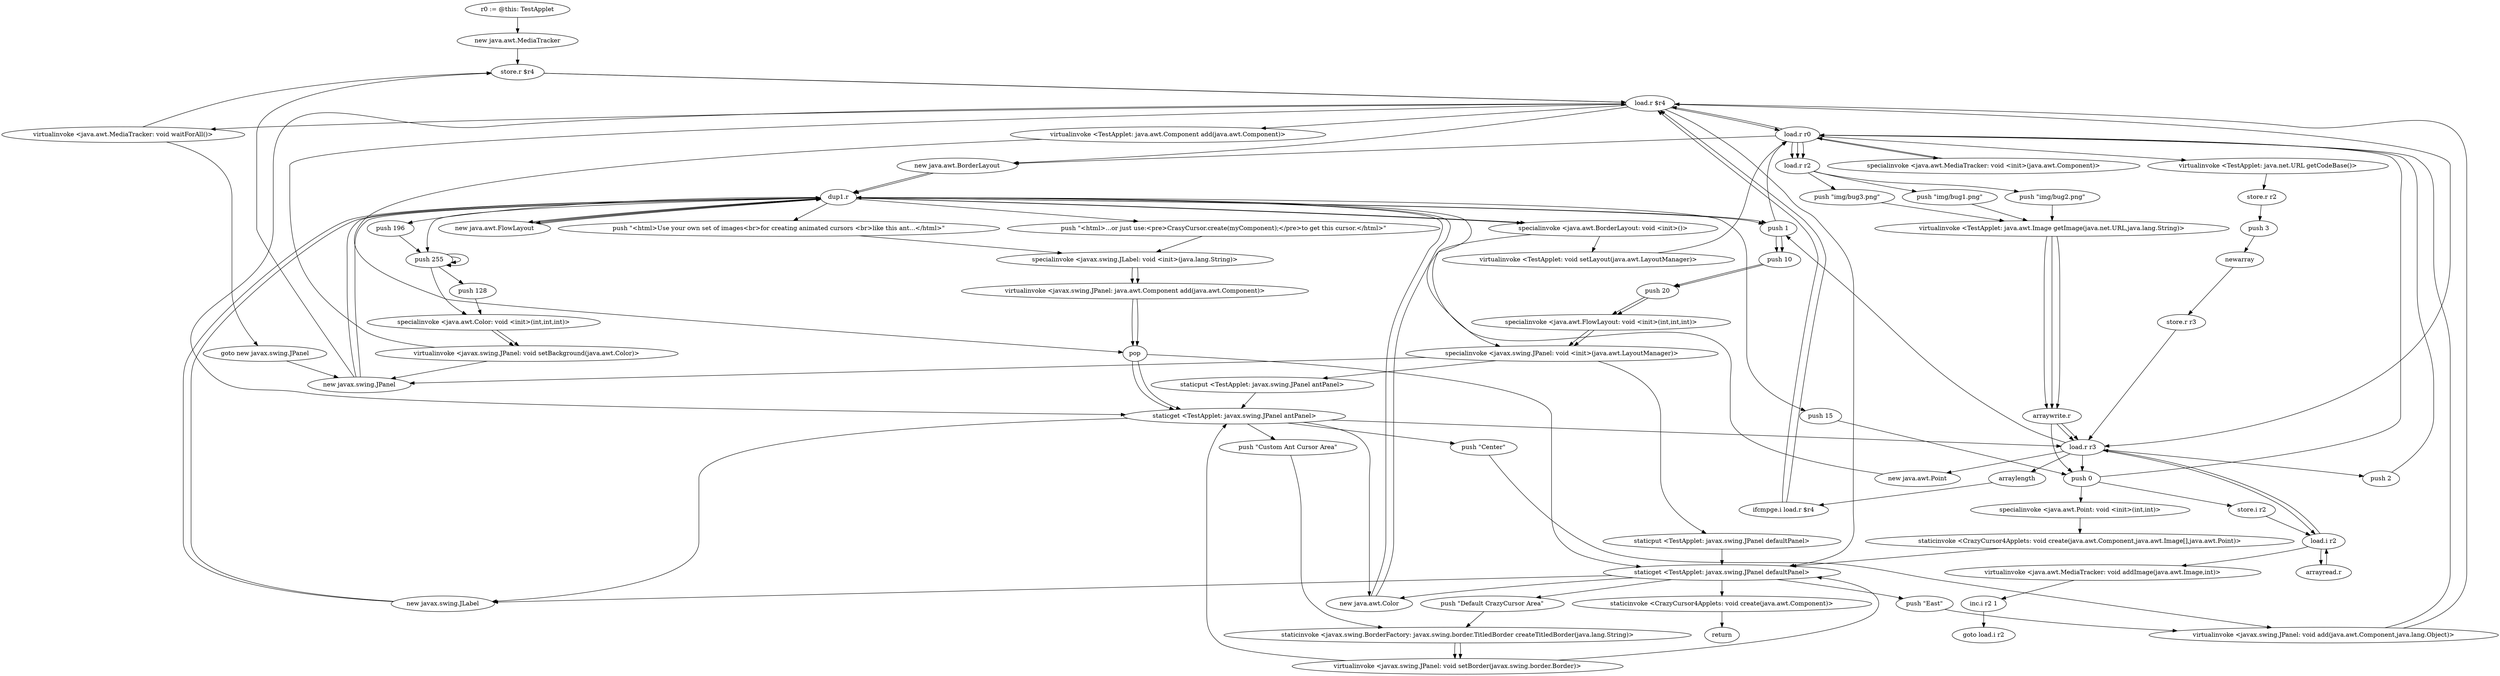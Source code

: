 digraph "" {
    "r0 := @this: TestApplet"
    "new java.awt.MediaTracker"
    "r0 := @this: TestApplet"->"new java.awt.MediaTracker";
    "store.r $r4"
    "new java.awt.MediaTracker"->"store.r $r4";
    "load.r $r4"
    "store.r $r4"->"load.r $r4";
    "load.r r0"
    "load.r $r4"->"load.r r0";
    "specialinvoke <java.awt.MediaTracker: void <init>(java.awt.Component)>"
    "load.r r0"->"specialinvoke <java.awt.MediaTracker: void <init>(java.awt.Component)>";
    "specialinvoke <java.awt.MediaTracker: void <init>(java.awt.Component)>"->"load.r r0";
    "virtualinvoke <TestApplet: java.net.URL getCodeBase()>"
    "load.r r0"->"virtualinvoke <TestApplet: java.net.URL getCodeBase()>";
    "store.r r2"
    "virtualinvoke <TestApplet: java.net.URL getCodeBase()>"->"store.r r2";
    "push 3"
    "store.r r2"->"push 3";
    "newarray"
    "push 3"->"newarray";
    "store.r r3"
    "newarray"->"store.r r3";
    "load.r r3"
    "store.r r3"->"load.r r3";
    "push 0"
    "load.r r3"->"push 0";
    "push 0"->"load.r r0";
    "load.r r2"
    "load.r r0"->"load.r r2";
    "push \"img/bug1.png\""
    "load.r r2"->"push \"img/bug1.png\"";
    "virtualinvoke <TestApplet: java.awt.Image getImage(java.net.URL,java.lang.String)>"
    "push \"img/bug1.png\""->"virtualinvoke <TestApplet: java.awt.Image getImage(java.net.URL,java.lang.String)>";
    "arraywrite.r"
    "virtualinvoke <TestApplet: java.awt.Image getImage(java.net.URL,java.lang.String)>"->"arraywrite.r";
    "arraywrite.r"->"load.r r3";
    "push 1"
    "load.r r3"->"push 1";
    "push 1"->"load.r r0";
    "load.r r0"->"load.r r2";
    "push \"img/bug2.png\""
    "load.r r2"->"push \"img/bug2.png\"";
    "push \"img/bug2.png\""->"virtualinvoke <TestApplet: java.awt.Image getImage(java.net.URL,java.lang.String)>";
    "virtualinvoke <TestApplet: java.awt.Image getImage(java.net.URL,java.lang.String)>"->"arraywrite.r";
    "arraywrite.r"->"load.r r3";
    "push 2"
    "load.r r3"->"push 2";
    "push 2"->"load.r r0";
    "load.r r0"->"load.r r2";
    "push \"img/bug3.png\""
    "load.r r2"->"push \"img/bug3.png\"";
    "push \"img/bug3.png\""->"virtualinvoke <TestApplet: java.awt.Image getImage(java.net.URL,java.lang.String)>";
    "virtualinvoke <TestApplet: java.awt.Image getImage(java.net.URL,java.lang.String)>"->"arraywrite.r";
    "arraywrite.r"->"push 0";
    "store.i r2"
    "push 0"->"store.i r2";
    "load.i r2"
    "store.i r2"->"load.i r2";
    "load.i r2"->"load.r r3";
    "arraylength"
    "load.r r3"->"arraylength";
    "ifcmpge.i load.r $r4"
    "arraylength"->"ifcmpge.i load.r $r4";
    "ifcmpge.i load.r $r4"->"load.r $r4";
    "load.r $r4"->"load.r r3";
    "load.r r3"->"load.i r2";
    "arrayread.r"
    "load.i r2"->"arrayread.r";
    "arrayread.r"->"load.i r2";
    "virtualinvoke <java.awt.MediaTracker: void addImage(java.awt.Image,int)>"
    "load.i r2"->"virtualinvoke <java.awt.MediaTracker: void addImage(java.awt.Image,int)>";
    "inc.i r2 1"
    "virtualinvoke <java.awt.MediaTracker: void addImage(java.awt.Image,int)>"->"inc.i r2 1";
    "goto load.i r2"
    "inc.i r2 1"->"goto load.i r2";
    "ifcmpge.i load.r $r4"->"load.r $r4";
    "virtualinvoke <java.awt.MediaTracker: void waitForAll()>"
    "load.r $r4"->"virtualinvoke <java.awt.MediaTracker: void waitForAll()>";
    "goto new javax.swing.JPanel"
    "virtualinvoke <java.awt.MediaTracker: void waitForAll()>"->"goto new javax.swing.JPanel";
    "new javax.swing.JPanel"
    "goto new javax.swing.JPanel"->"new javax.swing.JPanel";
    "new javax.swing.JPanel"->"store.r $r4";
    "store.r $r4"->"load.r $r4";
    "new java.awt.BorderLayout"
    "load.r $r4"->"new java.awt.BorderLayout";
    "dup1.r"
    "new java.awt.BorderLayout"->"dup1.r";
    "specialinvoke <java.awt.BorderLayout: void <init>()>"
    "dup1.r"->"specialinvoke <java.awt.BorderLayout: void <init>()>";
    "specialinvoke <javax.swing.JPanel: void <init>(java.awt.LayoutManager)>"
    "specialinvoke <java.awt.BorderLayout: void <init>()>"->"specialinvoke <javax.swing.JPanel: void <init>(java.awt.LayoutManager)>";
    "specialinvoke <javax.swing.JPanel: void <init>(java.awt.LayoutManager)>"->"new javax.swing.JPanel";
    "new javax.swing.JPanel"->"dup1.r";
    "new java.awt.FlowLayout"
    "dup1.r"->"new java.awt.FlowLayout";
    "new java.awt.FlowLayout"->"dup1.r";
    "dup1.r"->"push 1";
    "push 10"
    "push 1"->"push 10";
    "push 20"
    "push 10"->"push 20";
    "specialinvoke <java.awt.FlowLayout: void <init>(int,int,int)>"
    "push 20"->"specialinvoke <java.awt.FlowLayout: void <init>(int,int,int)>";
    "specialinvoke <java.awt.FlowLayout: void <init>(int,int,int)>"->"specialinvoke <javax.swing.JPanel: void <init>(java.awt.LayoutManager)>";
    "staticput <TestApplet: javax.swing.JPanel antPanel>"
    "specialinvoke <javax.swing.JPanel: void <init>(java.awt.LayoutManager)>"->"staticput <TestApplet: javax.swing.JPanel antPanel>";
    "staticget <TestApplet: javax.swing.JPanel antPanel>"
    "staticput <TestApplet: javax.swing.JPanel antPanel>"->"staticget <TestApplet: javax.swing.JPanel antPanel>";
    "new javax.swing.JLabel"
    "staticget <TestApplet: javax.swing.JPanel antPanel>"->"new javax.swing.JLabel";
    "new javax.swing.JLabel"->"dup1.r";
    "push \"<html>Use your own set of images<br>for creating animated cursors <br>like this ant...</html>\""
    "dup1.r"->"push \"<html>Use your own set of images<br>for creating animated cursors <br>like this ant...</html>\"";
    "specialinvoke <javax.swing.JLabel: void <init>(java.lang.String)>"
    "push \"<html>Use your own set of images<br>for creating animated cursors <br>like this ant...</html>\""->"specialinvoke <javax.swing.JLabel: void <init>(java.lang.String)>";
    "virtualinvoke <javax.swing.JPanel: java.awt.Component add(java.awt.Component)>"
    "specialinvoke <javax.swing.JLabel: void <init>(java.lang.String)>"->"virtualinvoke <javax.swing.JPanel: java.awt.Component add(java.awt.Component)>";
    "pop"
    "virtualinvoke <javax.swing.JPanel: java.awt.Component add(java.awt.Component)>"->"pop";
    "pop"->"staticget <TestApplet: javax.swing.JPanel antPanel>";
    "push \"Custom Ant Cursor Area\""
    "staticget <TestApplet: javax.swing.JPanel antPanel>"->"push \"Custom Ant Cursor Area\"";
    "staticinvoke <javax.swing.BorderFactory: javax.swing.border.TitledBorder createTitledBorder(java.lang.String)>"
    "push \"Custom Ant Cursor Area\""->"staticinvoke <javax.swing.BorderFactory: javax.swing.border.TitledBorder createTitledBorder(java.lang.String)>";
    "virtualinvoke <javax.swing.JPanel: void setBorder(javax.swing.border.Border)>"
    "staticinvoke <javax.swing.BorderFactory: javax.swing.border.TitledBorder createTitledBorder(java.lang.String)>"->"virtualinvoke <javax.swing.JPanel: void setBorder(javax.swing.border.Border)>";
    "virtualinvoke <javax.swing.JPanel: void setBorder(javax.swing.border.Border)>"->"staticget <TestApplet: javax.swing.JPanel antPanel>";
    "new java.awt.Color"
    "staticget <TestApplet: javax.swing.JPanel antPanel>"->"new java.awt.Color";
    "new java.awt.Color"->"dup1.r";
    "push 255"
    "dup1.r"->"push 255";
    "push 255"->"push 255";
    "push 128"
    "push 255"->"push 128";
    "specialinvoke <java.awt.Color: void <init>(int,int,int)>"
    "push 128"->"specialinvoke <java.awt.Color: void <init>(int,int,int)>";
    "virtualinvoke <javax.swing.JPanel: void setBackground(java.awt.Color)>"
    "specialinvoke <java.awt.Color: void <init>(int,int,int)>"->"virtualinvoke <javax.swing.JPanel: void setBackground(java.awt.Color)>";
    "virtualinvoke <javax.swing.JPanel: void setBackground(java.awt.Color)>"->"new javax.swing.JPanel";
    "new javax.swing.JPanel"->"dup1.r";
    "dup1.r"->"new java.awt.FlowLayout";
    "new java.awt.FlowLayout"->"dup1.r";
    "dup1.r"->"push 1";
    "push 1"->"push 10";
    "push 10"->"push 20";
    "push 20"->"specialinvoke <java.awt.FlowLayout: void <init>(int,int,int)>";
    "specialinvoke <java.awt.FlowLayout: void <init>(int,int,int)>"->"specialinvoke <javax.swing.JPanel: void <init>(java.awt.LayoutManager)>";
    "staticput <TestApplet: javax.swing.JPanel defaultPanel>"
    "specialinvoke <javax.swing.JPanel: void <init>(java.awt.LayoutManager)>"->"staticput <TestApplet: javax.swing.JPanel defaultPanel>";
    "staticget <TestApplet: javax.swing.JPanel defaultPanel>"
    "staticput <TestApplet: javax.swing.JPanel defaultPanel>"->"staticget <TestApplet: javax.swing.JPanel defaultPanel>";
    "staticget <TestApplet: javax.swing.JPanel defaultPanel>"->"new javax.swing.JLabel";
    "new javax.swing.JLabel"->"dup1.r";
    "push \"<html>...or just use:<pre>CrasyCursor.create(myComponent);</pre>to get this cursor.</html>\""
    "dup1.r"->"push \"<html>...or just use:<pre>CrasyCursor.create(myComponent);</pre>to get this cursor.</html>\"";
    "push \"<html>...or just use:<pre>CrasyCursor.create(myComponent);</pre>to get this cursor.</html>\""->"specialinvoke <javax.swing.JLabel: void <init>(java.lang.String)>";
    "specialinvoke <javax.swing.JLabel: void <init>(java.lang.String)>"->"virtualinvoke <javax.swing.JPanel: java.awt.Component add(java.awt.Component)>";
    "virtualinvoke <javax.swing.JPanel: java.awt.Component add(java.awt.Component)>"->"pop";
    "pop"->"staticget <TestApplet: javax.swing.JPanel defaultPanel>";
    "push \"Default CrazyCursor Area\""
    "staticget <TestApplet: javax.swing.JPanel defaultPanel>"->"push \"Default CrazyCursor Area\"";
    "push \"Default CrazyCursor Area\""->"staticinvoke <javax.swing.BorderFactory: javax.swing.border.TitledBorder createTitledBorder(java.lang.String)>";
    "staticinvoke <javax.swing.BorderFactory: javax.swing.border.TitledBorder createTitledBorder(java.lang.String)>"->"virtualinvoke <javax.swing.JPanel: void setBorder(javax.swing.border.Border)>";
    "virtualinvoke <javax.swing.JPanel: void setBorder(javax.swing.border.Border)>"->"staticget <TestApplet: javax.swing.JPanel defaultPanel>";
    "staticget <TestApplet: javax.swing.JPanel defaultPanel>"->"new java.awt.Color";
    "new java.awt.Color"->"dup1.r";
    "push 196"
    "dup1.r"->"push 196";
    "push 196"->"push 255";
    "push 255"->"push 255";
    "push 255"->"specialinvoke <java.awt.Color: void <init>(int,int,int)>";
    "specialinvoke <java.awt.Color: void <init>(int,int,int)>"->"virtualinvoke <javax.swing.JPanel: void setBackground(java.awt.Color)>";
    "virtualinvoke <javax.swing.JPanel: void setBackground(java.awt.Color)>"->"load.r $r4";
    "load.r $r4"->"staticget <TestApplet: javax.swing.JPanel antPanel>";
    "push \"Center\""
    "staticget <TestApplet: javax.swing.JPanel antPanel>"->"push \"Center\"";
    "virtualinvoke <javax.swing.JPanel: void add(java.awt.Component,java.lang.Object)>"
    "push \"Center\""->"virtualinvoke <javax.swing.JPanel: void add(java.awt.Component,java.lang.Object)>";
    "virtualinvoke <javax.swing.JPanel: void add(java.awt.Component,java.lang.Object)>"->"load.r $r4";
    "load.r $r4"->"staticget <TestApplet: javax.swing.JPanel defaultPanel>";
    "push \"East\""
    "staticget <TestApplet: javax.swing.JPanel defaultPanel>"->"push \"East\"";
    "push \"East\""->"virtualinvoke <javax.swing.JPanel: void add(java.awt.Component,java.lang.Object)>";
    "virtualinvoke <javax.swing.JPanel: void add(java.awt.Component,java.lang.Object)>"->"load.r r0";
    "load.r r0"->"new java.awt.BorderLayout";
    "new java.awt.BorderLayout"->"dup1.r";
    "dup1.r"->"specialinvoke <java.awt.BorderLayout: void <init>()>";
    "virtualinvoke <TestApplet: void setLayout(java.awt.LayoutManager)>"
    "specialinvoke <java.awt.BorderLayout: void <init>()>"->"virtualinvoke <TestApplet: void setLayout(java.awt.LayoutManager)>";
    "virtualinvoke <TestApplet: void setLayout(java.awt.LayoutManager)>"->"load.r r0";
    "load.r r0"->"load.r $r4";
    "virtualinvoke <TestApplet: java.awt.Component add(java.awt.Component)>"
    "load.r $r4"->"virtualinvoke <TestApplet: java.awt.Component add(java.awt.Component)>";
    "virtualinvoke <TestApplet: java.awt.Component add(java.awt.Component)>"->"pop";
    "pop"->"staticget <TestApplet: javax.swing.JPanel antPanel>";
    "staticget <TestApplet: javax.swing.JPanel antPanel>"->"load.r r3";
    "new java.awt.Point"
    "load.r r3"->"new java.awt.Point";
    "new java.awt.Point"->"dup1.r";
    "push 15"
    "dup1.r"->"push 15";
    "push 15"->"push 0";
    "specialinvoke <java.awt.Point: void <init>(int,int)>"
    "push 0"->"specialinvoke <java.awt.Point: void <init>(int,int)>";
    "staticinvoke <CrazyCursor4Applets: void create(java.awt.Component,java.awt.Image[],java.awt.Point)>"
    "specialinvoke <java.awt.Point: void <init>(int,int)>"->"staticinvoke <CrazyCursor4Applets: void create(java.awt.Component,java.awt.Image[],java.awt.Point)>";
    "staticinvoke <CrazyCursor4Applets: void create(java.awt.Component,java.awt.Image[],java.awt.Point)>"->"staticget <TestApplet: javax.swing.JPanel defaultPanel>";
    "staticinvoke <CrazyCursor4Applets: void create(java.awt.Component)>"
    "staticget <TestApplet: javax.swing.JPanel defaultPanel>"->"staticinvoke <CrazyCursor4Applets: void create(java.awt.Component)>";
    "return"
    "staticinvoke <CrazyCursor4Applets: void create(java.awt.Component)>"->"return";
    "virtualinvoke <java.awt.MediaTracker: void waitForAll()>"->"store.r $r4";
}
